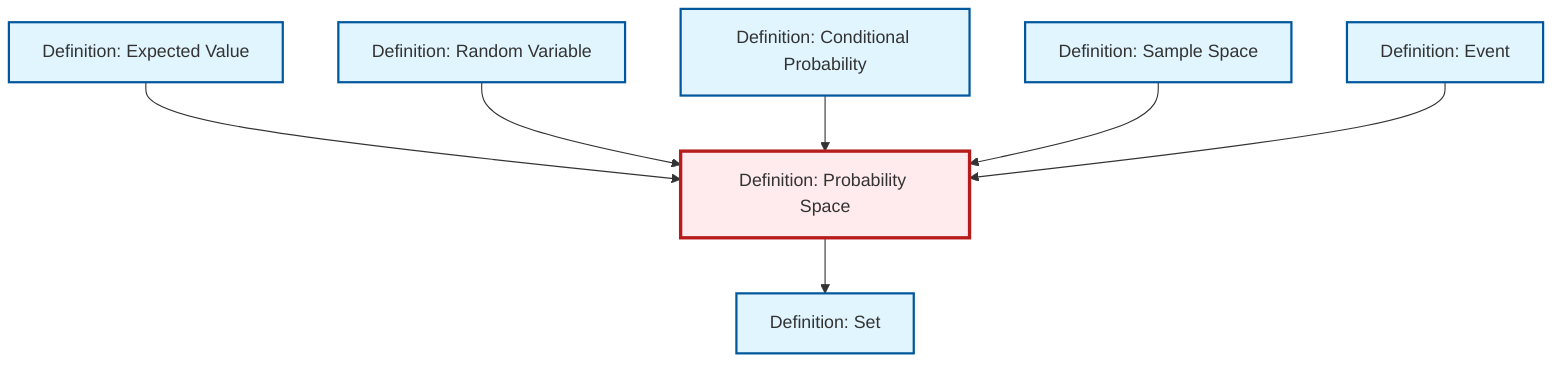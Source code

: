 graph TD
    classDef definition fill:#e1f5fe,stroke:#01579b,stroke-width:2px
    classDef theorem fill:#f3e5f5,stroke:#4a148c,stroke-width:2px
    classDef axiom fill:#fff3e0,stroke:#e65100,stroke-width:2px
    classDef example fill:#e8f5e9,stroke:#1b5e20,stroke-width:2px
    classDef current fill:#ffebee,stroke:#b71c1c,stroke-width:3px
    def-random-variable["Definition: Random Variable"]:::definition
    def-sample-space["Definition: Sample Space"]:::definition
    def-probability-space["Definition: Probability Space"]:::definition
    def-expectation["Definition: Expected Value"]:::definition
    def-set["Definition: Set"]:::definition
    def-event["Definition: Event"]:::definition
    def-conditional-probability["Definition: Conditional Probability"]:::definition
    def-expectation --> def-probability-space
    def-probability-space --> def-set
    def-random-variable --> def-probability-space
    def-conditional-probability --> def-probability-space
    def-sample-space --> def-probability-space
    def-event --> def-probability-space
    class def-probability-space current